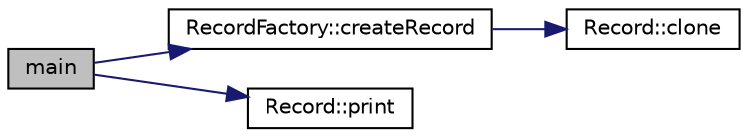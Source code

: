 digraph "main"
{
  edge [fontname="Helvetica",fontsize="10",labelfontname="Helvetica",labelfontsize="10"];
  node [fontname="Helvetica",fontsize="10",shape=record];
  rankdir="LR";
  Node1 [label="main",height=0.2,width=0.4,color="black", fillcolor="grey75", style="filled", fontcolor="black"];
  Node1 -> Node2 [color="midnightblue",fontsize="10",style="solid",fontname="Helvetica"];
  Node2 [label="RecordFactory::createRecord",height=0.2,width=0.4,color="black", fillcolor="white", style="filled",URL="$classRecordFactory.html#a0606dd9c40bc58a23f995bf39b4e5444"];
  Node2 -> Node3 [color="midnightblue",fontsize="10",style="solid",fontname="Helvetica"];
  Node3 [label="Record::clone",height=0.2,width=0.4,color="black", fillcolor="white", style="filled",URL="$classRecord.html#a78dec14d71a48508de135ee06fe48373"];
  Node1 -> Node4 [color="midnightblue",fontsize="10",style="solid",fontname="Helvetica"];
  Node4 [label="Record::print",height=0.2,width=0.4,color="black", fillcolor="white", style="filled",URL="$classRecord.html#ad218b1bea934fb19a23a35b0b987e033"];
}
